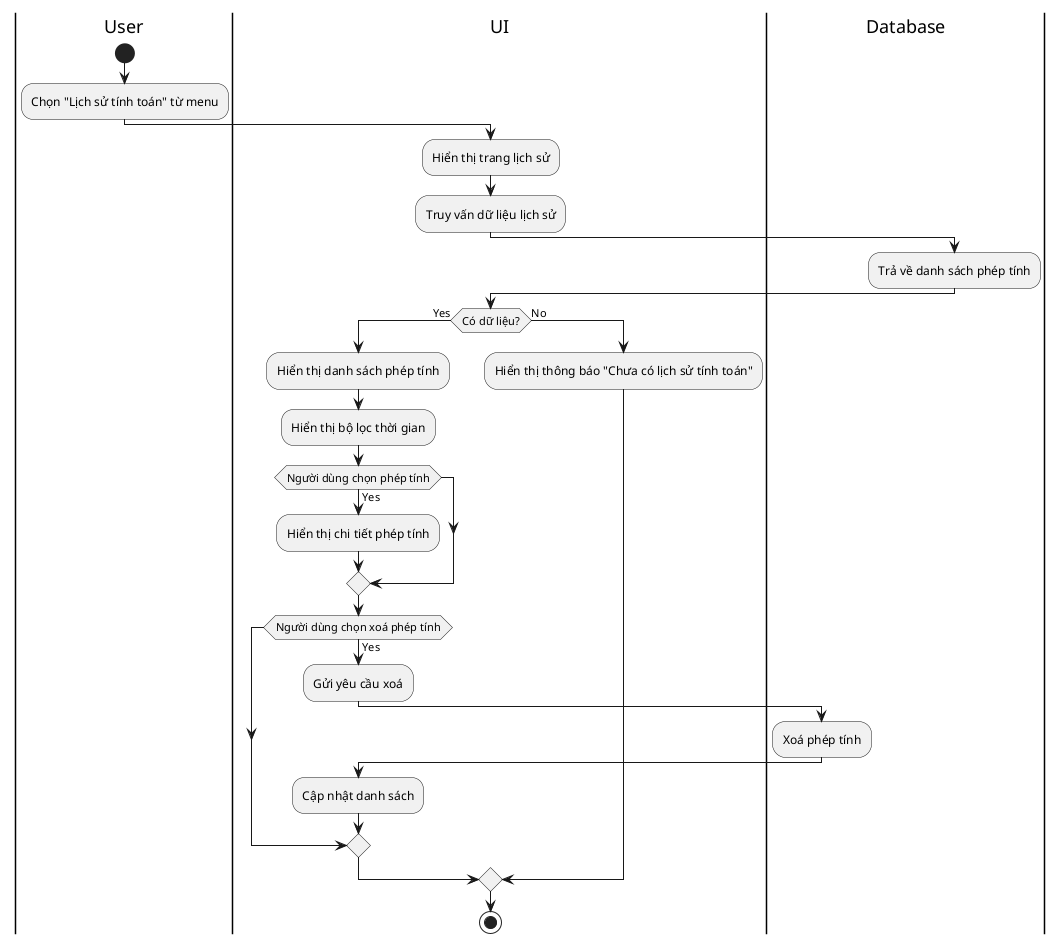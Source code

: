 @startuml
|User|
start
:Chọn "Lịch sử tính toán" từ menu;

|UI|
:Hiển thị trang lịch sử;
:Truy vấn dữ liệu lịch sử;

|Database|
:Trả về danh sách phép tính;

|UI|
if (Có dữ liệu?) then (Yes)
  :Hiển thị danh sách phép tính;
  :Hiển thị bộ lọc thời gian;
  if (Người dùng chọn phép tính) then (Yes)
    :Hiển thị chi tiết phép tính;
  endif
  if (Người dùng chọn xoá phép tính) then (Yes)
    :Gửi yêu cầu xoá;
    |Database|
    :Xoá phép tính;
    |UI|
    :Cập nhật danh sách;
  endif
else (No)
  :Hiển thị thông báo "Chưa có lịch sử tính toán";
endif
stop
@enduml
